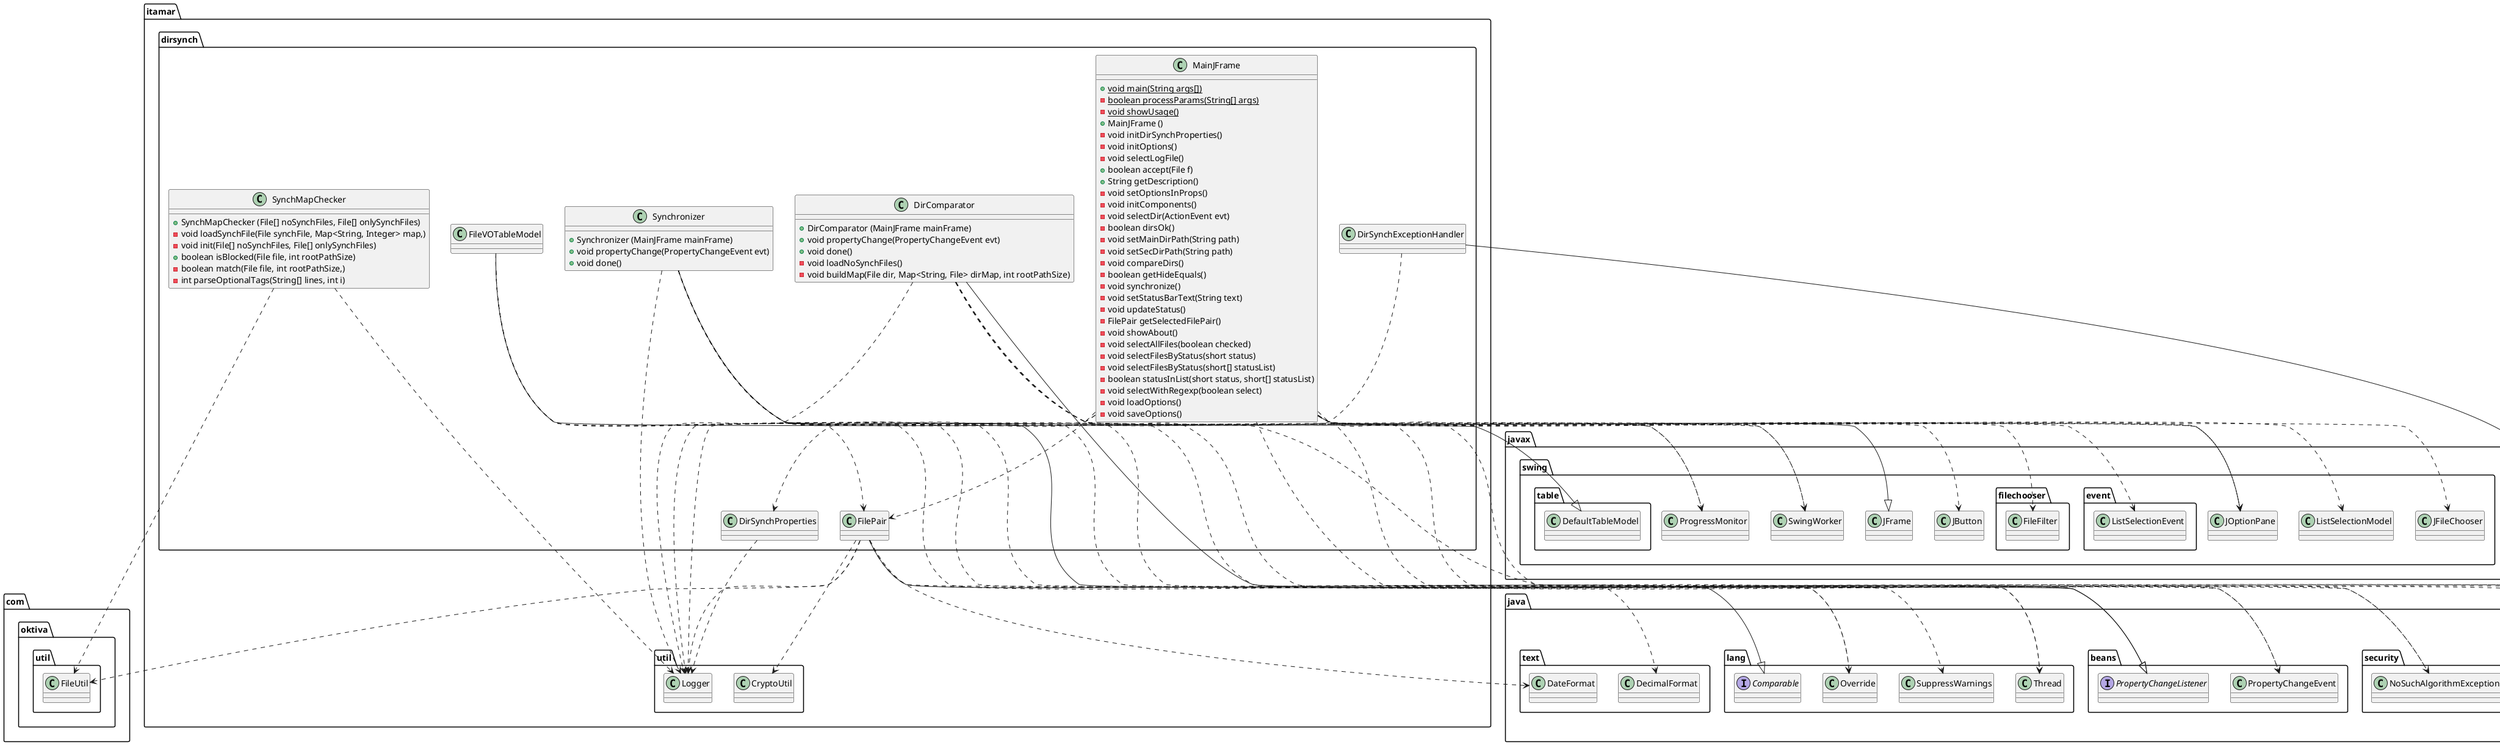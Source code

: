 grep -e "public\|private" MainJFrame.java | grep "(" | grep "static" | awk '{split($0,b,"("); split(b[1],a," "); split(b[2],c,")"); v = "-"; if (a[1] == "public") v = "+"; print "{static} " v a[3] " " a[4] "(" c[1] ")"}'
grep -e "public\|private" MainJFrame.java | grep "(" | grep -v "static" | awk '{split($0,b,"("); split(b[1],a," "); split(b[2],c,")"); v = "-"; if (a[1] == "public") v = "+"; print v a[2] " " a[3] "(" c[1] ")"}'

@startuml
class com.oktiva.util.FileUtil
class itamar.dirsynch.DirComparator {
+DirComparator (MainJFrame mainFrame)
+void propertyChange(PropertyChangeEvent evt)
+void done()
-void loadNoSynchFiles()
-void buildMap(File dir, Map<String, File> dirMap, int rootPathSize)
}
class itamar.dirsynch.DirSynchExceptionHandler
class itamar.dirsynch.DirSynchProperties
class itamar.dirsynch.FilePair
class itamar.dirsynch.FileVOTableModel
class itamar.dirsynch.MainJFrame {
{static} +void main(String args[])
{static} -boolean processParams(String[] args)
{static} -void showUsage()
+MainJFrame ()
-void initDirSynchProperties()
-void initOptions()
-void selectLogFile()
+boolean accept(File f)
+String getDescription()
-void setOptionsInProps()
-void initComponents()
-void selectDir(ActionEvent evt)
-boolean dirsOk()
-void setMainDirPath(String path)
-void setSecDirPath(String path)
-void compareDirs()
-boolean getHideEquals()
-void synchronize()
-void setStatusBarText(String text)
-void updateStatus()
-FilePair getSelectedFilePair()
-void showAbout()
-void selectAllFiles(boolean checked)
-void selectFilesByStatus(short status)
-void selectFilesByStatus(short[] statusList)
-boolean statusInList(short status, short[] statusList)
-void selectWithRegexp(boolean select)
-void loadOptions()
-void saveOptions()
}
class itamar.dirsynch.SynchMapChecker {
+SynchMapChecker (File[] noSynchFiles, File[] onlySynchFiles)
-void loadSynchFile(File synchFile, Map<String, Integer> map,)
-void init(File[] noSynchFiles, File[] onlySynchFiles)
+boolean isBlocked(File file, int rootPathSize)
-boolean match(File file, int rootPathSize,)
-int parseOptionalTags(String[] lines, int i)
}
class itamar.dirsynch.Synchronizer {
+Synchronizer (MainJFrame mainFrame)
+void propertyChange(PropertyChangeEvent evt)
+void done()
}
class itamar.util.CryptoUtil
class itamar.util.Logger
class java.security.NoSuchAlgorithmException
class java.text.DateFormat
class java.text.DecimalFormat
class javax.swing.JFrame
class javax.swing.JOptionPane
class javax.swing.ProgressMonitor
class javax.swing.SwingWorker
class javax.swing.event.ListSelectionEvent
class javax.swing.filechooser.FileFilter
class javax.swing.table.DefaultTableModel
interface Thread.UncaughtExceptionHandler
interface java.beans.PropertyChangeListener
interface java.lang.Comparable
itamar.dirsynch.DirComparator ..> itamar.util.Logger
itamar.dirsynch.DirComparator ..> java.awt.Cursor
itamar.dirsynch.DirComparator ..> java.beans.PropertyChangeEvent
itamar.dirsynch.DirComparator ..> javax.swing.JOptionPane
itamar.dirsynch.DirComparator ..> javax.swing.ProgressMonitor
itamar.dirsynch.DirComparator ..> javax.swing.SwingWorker
itamar.dirsynch.DirComparator --|> java.beans.PropertyChangeListener
itamar.dirsynch.DirSynchExceptionHandler ..> itamar.util.Logger
itamar.dirsynch.DirSynchExceptionHandler --|> Thread.UncaughtExceptionHandler
itamar.dirsynch.DirSynchProperties ..> itamar.util.Logger
itamar.dirsynch.FilePair ..> java.lang.Override
itamar.dirsynch.FilePair ..> com.oktiva.util.FileUtil
itamar.dirsynch.FilePair ..> itamar.util.CryptoUtil
itamar.dirsynch.FilePair ..> itamar.util.Logger
itamar.dirsynch.FilePair ..> java.text.DateFormat
itamar.dirsynch.FilePair ..> java.text.DecimalFormat
itamar.dirsynch.FilePair --|> java.lang.Comparable
itamar.dirsynch.FileVOTableModel ..> java.lang.Override
itamar.dirsynch.FileVOTableModel ..> java.lang.SuppressWarnings
itamar.dirsynch.FileVOTableModel ..> itamar.dirsynch.FilePair
itamar.dirsynch.FileVOTableModel --|> javax.swing.table.DefaultTableModel
itamar.dirsynch.MainJFrame ..> itamar.dirsynch.DirSynchProperties
itamar.dirsynch.MainJFrame ..> itamar.dirsynch.FilePair
itamar.dirsynch.MainJFrame ..> itamar.util.Logger
itamar.dirsynch.MainJFrame ..> java.awt.EventQueue
itamar.dirsynch.MainJFrame ..> java.awt.event.ActionEvent
itamar.dirsynch.MainJFrame ..> java.lang.Thread
itamar.dirsynch.MainJFrame ..> java.security.NoSuchAlgorithmException
itamar.dirsynch.MainJFrame ..> javax.swing.JButton
itamar.dirsynch.MainJFrame ..> javax.swing.JFileChooser
itamar.dirsynch.MainJFrame --|> javax.swing.JFrame
itamar.dirsynch.MainJFrame ..> javax.swing.JOptionPane
itamar.dirsynch.MainJFrame ..> javax.swing.ListSelectionModel
itamar.dirsynch.MainJFrame ..> javax.swing.event.ListSelectionEvent
itamar.dirsynch.MainJFrame ..> javax.swing.filechooser.FileFilter
itamar.dirsynch.SynchMapChecker ..> com.oktiva.util.FileUtil
itamar.dirsynch.SynchMapChecker ..> itamar.util.Logger
itamar.dirsynch.Synchronizer ..> itamar.util.Logger
itamar.dirsynch.Synchronizer ..> java.awt.Cursor
itamar.dirsynch.Synchronizer ..> java.beans.PropertyChangeEvent
itamar.dirsynch.Synchronizer ..> java.lang.Thread
itamar.dirsynch.Synchronizer ..> java.security.NoSuchAlgorithmException
itamar.dirsynch.Synchronizer ..> javax.swing.JOptionPane
itamar.dirsynch.Synchronizer ..> javax.swing.ProgressMonitor
itamar.dirsynch.Synchronizer ..> javax.swing.SwingWorker
itamar.dirsynch.Synchronizer --|> java.beans.PropertyChangeListener
@enduml